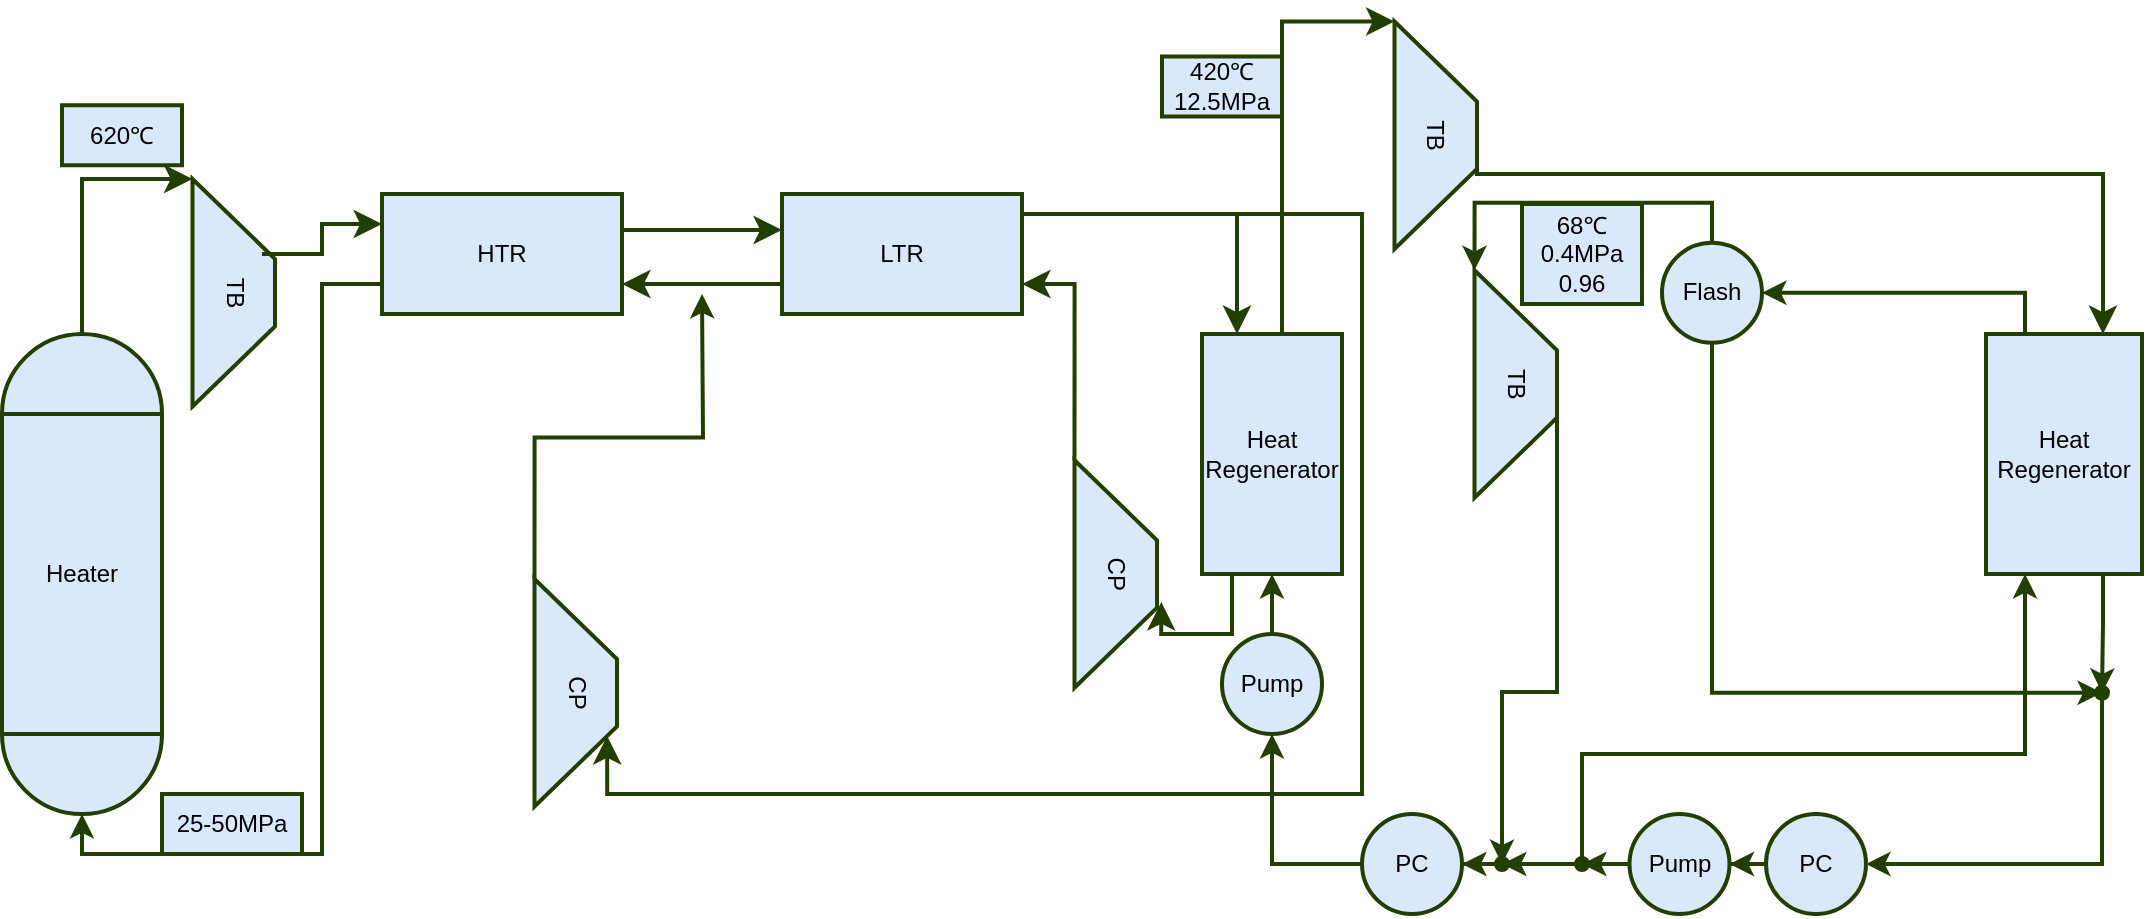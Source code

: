 <mxfile version="21.3.7" type="github">
  <diagram name="第 1 页" id="s3oTunyB3KDhZ0i60Cgs">
    <mxGraphModel dx="1066" dy="691" grid="1" gridSize="10" guides="1" tooltips="1" connect="1" arrows="1" fold="1" page="1" pageScale="1" pageWidth="2336" pageHeight="1654" math="0" shadow="0">
      <root>
        <mxCell id="0" />
        <mxCell id="1" parent="0" />
        <mxCell id="Tq3w3RR_pZMbWhS-tmrO-21" value="CP" style="shape=trapezoid;perimeter=trapezoidPerimeter;whiteSpace=wrap;html=1;fixedSize=1;rotation=90;size=40;fillColor=#dae8fc;strokeColor=#223F00;strokeWidth=2;" vertex="1" parent="1">
          <mxGeometry x="310" y="358.75" width="113.75" height="41.25" as="geometry" />
        </mxCell>
        <mxCell id="Tq3w3RR_pZMbWhS-tmrO-1" value="Heater" style="rounded=0;whiteSpace=wrap;html=1;fillColor=#dae8fc;strokeColor=#223F00;strokeWidth=2;" vertex="1" parent="1">
          <mxGeometry x="80" y="240" width="80" height="160" as="geometry" />
        </mxCell>
        <mxCell id="Tq3w3RR_pZMbWhS-tmrO-2" value="" style="verticalLabelPosition=bottom;verticalAlign=top;html=1;shape=mxgraph.basic.half_circle;fillColor=#dae8fc;strokeColor=#223F00;strokeWidth=2;" vertex="1" parent="1">
          <mxGeometry x="80" y="400" width="80" height="40" as="geometry" />
        </mxCell>
        <mxCell id="Tq3w3RR_pZMbWhS-tmrO-3" value="" style="verticalLabelPosition=bottom;verticalAlign=top;html=1;shape=mxgraph.basic.half_circle;rotation=-180;fillColor=#dae8fc;strokeColor=#223F00;strokeWidth=2;" vertex="1" parent="1">
          <mxGeometry x="80" y="200" width="80" height="40" as="geometry" />
        </mxCell>
        <mxCell id="Tq3w3RR_pZMbWhS-tmrO-31" style="edgeStyle=orthogonalEdgeStyle;rounded=0;orthogonalLoop=1;jettySize=auto;html=1;exitX=0.5;exitY=0;exitDx=0;exitDy=0;entryX=0;entryY=1;entryDx=0;entryDy=0;fillColor=#dae8fc;strokeColor=#223F00;strokeWidth=2;" edge="1" parent="1" source="Tq3w3RR_pZMbWhS-tmrO-4" target="Tq3w3RR_pZMbWhS-tmrO-30">
          <mxGeometry relative="1" as="geometry" />
        </mxCell>
        <mxCell id="Tq3w3RR_pZMbWhS-tmrO-43" style="edgeStyle=orthogonalEdgeStyle;rounded=0;orthogonalLoop=1;jettySize=auto;html=1;exitX=0.5;exitY=1;exitDx=0;exitDy=0;entryX=-0.014;entryY=0.571;entryDx=0;entryDy=0;entryPerimeter=0;fillColor=#dae8fc;strokeColor=#223F00;strokeWidth=2;" edge="1" parent="1" source="Tq3w3RR_pZMbWhS-tmrO-4" target="Tq3w3RR_pZMbWhS-tmrO-32">
          <mxGeometry relative="1" as="geometry">
            <Array as="points">
              <mxPoint x="935" y="379" />
            </Array>
          </mxGeometry>
        </mxCell>
        <mxCell id="Tq3w3RR_pZMbWhS-tmrO-4" value="Flash" style="ellipse;whiteSpace=wrap;html=1;aspect=fixed;fillColor=#dae8fc;strokeColor=#223F00;strokeWidth=2;" vertex="1" parent="1">
          <mxGeometry x="910" y="154.38" width="50" height="50" as="geometry" />
        </mxCell>
        <mxCell id="Tq3w3RR_pZMbWhS-tmrO-5" value="TB" style="shape=trapezoid;perimeter=trapezoidPerimeter;whiteSpace=wrap;html=1;fixedSize=1;rotation=90;size=40;fillColor=#dae8fc;strokeColor=#223F00;strokeWidth=2;" vertex="1" parent="1">
          <mxGeometry x="139" y="158.75" width="113.75" height="41.25" as="geometry" />
        </mxCell>
        <mxCell id="Tq3w3RR_pZMbWhS-tmrO-7" value="" style="edgeStyle=elbowEdgeStyle;elbow=horizontal;endArrow=classic;html=1;curved=0;rounded=0;endSize=8;startSize=8;exitX=0.5;exitY=1;exitDx=0;exitDy=0;exitPerimeter=0;entryX=0;entryY=1;entryDx=0;entryDy=0;fillColor=#dae8fc;strokeColor=#223F00;strokeWidth=2;" edge="1" parent="1" source="Tq3w3RR_pZMbWhS-tmrO-3" target="Tq3w3RR_pZMbWhS-tmrO-5">
          <mxGeometry width="50" height="50" relative="1" as="geometry">
            <mxPoint x="420" y="220" as="sourcePoint" />
            <mxPoint x="270" y="110" as="targetPoint" />
            <Array as="points">
              <mxPoint x="120" y="160" />
            </Array>
          </mxGeometry>
        </mxCell>
        <mxCell id="Tq3w3RR_pZMbWhS-tmrO-8" value="" style="edgeStyle=elbowEdgeStyle;elbow=horizontal;endArrow=classic;html=1;curved=0;rounded=0;endSize=8;startSize=8;entryX=0;entryY=0.25;entryDx=0;entryDy=0;exitX=0.33;exitY=0.158;exitDx=0;exitDy=0;exitPerimeter=0;fillColor=#dae8fc;strokeColor=#223F00;strokeWidth=2;" edge="1" parent="1" source="Tq3w3RR_pZMbWhS-tmrO-5" target="Tq3w3RR_pZMbWhS-tmrO-9">
          <mxGeometry width="50" height="50" relative="1" as="geometry">
            <mxPoint x="220" y="160" as="sourcePoint" />
            <mxPoint x="339" y="150" as="targetPoint" />
          </mxGeometry>
        </mxCell>
        <mxCell id="Tq3w3RR_pZMbWhS-tmrO-24" style="edgeStyle=orthogonalEdgeStyle;rounded=0;orthogonalLoop=1;jettySize=auto;html=1;exitX=0;exitY=0.75;exitDx=0;exitDy=0;entryX=0.5;entryY=1;entryDx=0;entryDy=0;entryPerimeter=0;fillColor=#dae8fc;strokeColor=#223F00;strokeWidth=2;" edge="1" parent="1" source="Tq3w3RR_pZMbWhS-tmrO-9" target="Tq3w3RR_pZMbWhS-tmrO-2">
          <mxGeometry relative="1" as="geometry">
            <Array as="points">
              <mxPoint x="240" y="175" />
              <mxPoint x="240" y="460" />
              <mxPoint x="120" y="460" />
            </Array>
          </mxGeometry>
        </mxCell>
        <mxCell id="Tq3w3RR_pZMbWhS-tmrO-9" value="HTR" style="rounded=0;whiteSpace=wrap;html=1;fillColor=#dae8fc;strokeColor=#223F00;strokeWidth=2;" vertex="1" parent="1">
          <mxGeometry x="270" y="130" width="120" height="60" as="geometry" />
        </mxCell>
        <mxCell id="Tq3w3RR_pZMbWhS-tmrO-10" value="" style="edgeStyle=elbowEdgeStyle;elbow=horizontal;endArrow=classic;html=1;curved=0;rounded=0;endSize=8;startSize=8;exitX=0.5;exitY=1;exitDx=0;exitDy=0;exitPerimeter=0;fillColor=#dae8fc;strokeColor=#223F00;strokeWidth=2;" edge="1" parent="1">
          <mxGeometry width="50" height="50" relative="1" as="geometry">
            <mxPoint x="390" y="148" as="sourcePoint" />
            <mxPoint x="470" y="148" as="targetPoint" />
          </mxGeometry>
        </mxCell>
        <mxCell id="Tq3w3RR_pZMbWhS-tmrO-11" value="LTR" style="rounded=0;whiteSpace=wrap;html=1;fillColor=#dae8fc;strokeColor=#223F00;strokeWidth=2;" vertex="1" parent="1">
          <mxGeometry x="470" y="130" width="120" height="60" as="geometry" />
        </mxCell>
        <mxCell id="Tq3w3RR_pZMbWhS-tmrO-13" value="Heat Regenerator" style="rounded=0;whiteSpace=wrap;html=1;fillColor=#dae8fc;strokeColor=#223F00;strokeWidth=2;" vertex="1" parent="1">
          <mxGeometry x="680" y="200" width="70" height="120" as="geometry" />
        </mxCell>
        <mxCell id="Tq3w3RR_pZMbWhS-tmrO-15" value="" style="edgeStyle=segmentEdgeStyle;endArrow=classic;html=1;curved=0;rounded=0;endSize=8;startSize=8;entryX=0.75;entryY=0;entryDx=0;entryDy=0;fillColor=#dae8fc;strokeColor=#223F00;strokeWidth=2;" edge="1" parent="1" target="Tq3w3RR_pZMbWhS-tmrO-21">
          <mxGeometry width="50" height="50" relative="1" as="geometry">
            <mxPoint x="690" y="140" as="sourcePoint" />
            <mxPoint x="420" y="400" as="targetPoint" />
            <Array as="points">
              <mxPoint x="760" y="140" />
              <mxPoint x="760" y="430" />
              <mxPoint x="383" y="430" />
            </Array>
          </mxGeometry>
        </mxCell>
        <mxCell id="Tq3w3RR_pZMbWhS-tmrO-16" value="CP" style="shape=trapezoid;perimeter=trapezoidPerimeter;whiteSpace=wrap;html=1;fixedSize=1;rotation=90;size=40;fillColor=#dae8fc;strokeColor=#223F00;strokeWidth=2;" vertex="1" parent="1">
          <mxGeometry x="580" y="299.37" width="113.75" height="41.25" as="geometry" />
        </mxCell>
        <mxCell id="Tq3w3RR_pZMbWhS-tmrO-17" value="" style="edgeStyle=segmentEdgeStyle;endArrow=classic;html=1;curved=0;rounded=0;endSize=8;startSize=8;exitX=1;exitY=0.25;exitDx=0;exitDy=0;entryX=0.25;entryY=0;entryDx=0;entryDy=0;fillColor=#dae8fc;strokeColor=#223F00;strokeWidth=2;" edge="1" parent="1" source="Tq3w3RR_pZMbWhS-tmrO-11" target="Tq3w3RR_pZMbWhS-tmrO-13">
          <mxGeometry width="50" height="50" relative="1" as="geometry">
            <mxPoint x="700" y="180" as="sourcePoint" />
            <mxPoint x="530" y="410" as="targetPoint" />
            <Array as="points">
              <mxPoint x="590" y="140" />
              <mxPoint x="697" y="140" />
            </Array>
          </mxGeometry>
        </mxCell>
        <mxCell id="Tq3w3RR_pZMbWhS-tmrO-18" value="" style="edgeStyle=segmentEdgeStyle;endArrow=classic;html=1;curved=0;rounded=0;endSize=8;startSize=8;entryX=0.623;entryY=-0.052;entryDx=0;entryDy=0;entryPerimeter=0;exitX=0.25;exitY=1;exitDx=0;exitDy=0;fillColor=#dae8fc;strokeColor=#223F00;strokeWidth=2;" edge="1" parent="1" source="Tq3w3RR_pZMbWhS-tmrO-13" target="Tq3w3RR_pZMbWhS-tmrO-16">
          <mxGeometry width="50" height="50" relative="1" as="geometry">
            <mxPoint x="695" y="360" as="sourcePoint" />
            <mxPoint x="640" y="340" as="targetPoint" />
            <Array as="points">
              <mxPoint x="695" y="350" />
              <mxPoint x="660" y="350" />
            </Array>
          </mxGeometry>
        </mxCell>
        <mxCell id="Tq3w3RR_pZMbWhS-tmrO-19" value="" style="edgeStyle=segmentEdgeStyle;endArrow=classic;html=1;curved=0;rounded=0;endSize=8;startSize=8;exitX=0;exitY=1;exitDx=0;exitDy=0;entryX=1;entryY=0.75;entryDx=0;entryDy=0;fillColor=#dae8fc;strokeColor=#223F00;strokeWidth=2;" edge="1" parent="1" source="Tq3w3RR_pZMbWhS-tmrO-16" target="Tq3w3RR_pZMbWhS-tmrO-11">
          <mxGeometry width="50" height="50" relative="1" as="geometry">
            <mxPoint x="655" y="200" as="sourcePoint" />
            <mxPoint x="600" y="220" as="targetPoint" />
            <Array as="points">
              <mxPoint x="616" y="175" />
            </Array>
          </mxGeometry>
        </mxCell>
        <mxCell id="Tq3w3RR_pZMbWhS-tmrO-20" value="" style="edgeStyle=elbowEdgeStyle;elbow=horizontal;endArrow=classic;html=1;curved=0;rounded=0;endSize=8;startSize=8;exitX=0;exitY=0.75;exitDx=0;exitDy=0;entryX=1;entryY=0.75;entryDx=0;entryDy=0;fillColor=#dae8fc;strokeColor=#223F00;strokeWidth=2;" edge="1" parent="1" source="Tq3w3RR_pZMbWhS-tmrO-11" target="Tq3w3RR_pZMbWhS-tmrO-9">
          <mxGeometry width="50" height="50" relative="1" as="geometry">
            <mxPoint x="400" y="158" as="sourcePoint" />
            <mxPoint x="480" y="158" as="targetPoint" />
          </mxGeometry>
        </mxCell>
        <mxCell id="Tq3w3RR_pZMbWhS-tmrO-23" style="edgeStyle=orthogonalEdgeStyle;rounded=0;orthogonalLoop=1;jettySize=auto;html=1;exitX=0;exitY=1;exitDx=0;exitDy=0;fillColor=#dae8fc;strokeColor=#223F00;strokeWidth=2;" edge="1" parent="1" source="Tq3w3RR_pZMbWhS-tmrO-21">
          <mxGeometry relative="1" as="geometry">
            <mxPoint x="430" y="180" as="targetPoint" />
          </mxGeometry>
        </mxCell>
        <mxCell id="Tq3w3RR_pZMbWhS-tmrO-25" value="TB" style="shape=trapezoid;perimeter=trapezoidPerimeter;whiteSpace=wrap;html=1;fixedSize=1;rotation=90;size=40;fillColor=#dae8fc;strokeColor=#223F00;strokeWidth=2;" vertex="1" parent="1">
          <mxGeometry x="740" y="80" width="113.75" height="41.25" as="geometry" />
        </mxCell>
        <mxCell id="Tq3w3RR_pZMbWhS-tmrO-26" value="" style="edgeStyle=segmentEdgeStyle;endArrow=classic;html=1;curved=0;rounded=0;endSize=8;startSize=8;exitX=0.75;exitY=0;exitDx=0;exitDy=0;entryX=0;entryY=1;entryDx=0;entryDy=0;fillColor=#dae8fc;strokeColor=#223F00;strokeWidth=2;" edge="1" parent="1" source="Tq3w3RR_pZMbWhS-tmrO-13" target="Tq3w3RR_pZMbWhS-tmrO-25">
          <mxGeometry width="50" height="50" relative="1" as="geometry">
            <mxPoint x="600" y="155" as="sourcePoint" />
            <mxPoint x="705" y="210" as="targetPoint" />
            <Array as="points">
              <mxPoint x="720" y="200" />
              <mxPoint x="720" y="44" />
            </Array>
          </mxGeometry>
        </mxCell>
        <mxCell id="Tq3w3RR_pZMbWhS-tmrO-29" style="edgeStyle=orthogonalEdgeStyle;rounded=0;orthogonalLoop=1;jettySize=auto;html=1;exitX=0.25;exitY=0;exitDx=0;exitDy=0;entryX=1;entryY=0.5;entryDx=0;entryDy=0;fillColor=#dae8fc;strokeColor=#223F00;strokeWidth=2;" edge="1" parent="1" source="Tq3w3RR_pZMbWhS-tmrO-27" target="Tq3w3RR_pZMbWhS-tmrO-4">
          <mxGeometry relative="1" as="geometry" />
        </mxCell>
        <mxCell id="Tq3w3RR_pZMbWhS-tmrO-37" value="" style="edgeStyle=orthogonalEdgeStyle;rounded=0;orthogonalLoop=1;jettySize=auto;html=1;exitX=0.75;exitY=1;exitDx=0;exitDy=0;fillColor=#dae8fc;strokeColor=#223F00;strokeWidth=2;" edge="1" parent="1" source="Tq3w3RR_pZMbWhS-tmrO-27" target="Tq3w3RR_pZMbWhS-tmrO-32">
          <mxGeometry relative="1" as="geometry" />
        </mxCell>
        <mxCell id="Tq3w3RR_pZMbWhS-tmrO-27" value="Heat Regenerator" style="rounded=0;whiteSpace=wrap;html=1;fillColor=#dae8fc;strokeColor=#223F00;strokeWidth=2;" vertex="1" parent="1">
          <mxGeometry x="1072" y="200" width="78" height="120" as="geometry" />
        </mxCell>
        <mxCell id="Tq3w3RR_pZMbWhS-tmrO-28" value="" style="edgeStyle=segmentEdgeStyle;endArrow=classic;html=1;curved=0;rounded=0;endSize=8;startSize=8;entryX=0.75;entryY=0;entryDx=0;entryDy=0;exitX=0.5;exitY=0;exitDx=0;exitDy=0;fillColor=#dae8fc;strokeColor=#223F00;strokeWidth=2;" edge="1" parent="1" source="Tq3w3RR_pZMbWhS-tmrO-25" target="Tq3w3RR_pZMbWhS-tmrO-27">
          <mxGeometry width="50" height="50" relative="1" as="geometry">
            <mxPoint x="820" y="150" as="sourcePoint" />
            <mxPoint x="1165" y="199.37" as="targetPoint" />
            <Array as="points">
              <mxPoint x="817" y="120" />
              <mxPoint x="1131" y="120" />
            </Array>
          </mxGeometry>
        </mxCell>
        <mxCell id="Tq3w3RR_pZMbWhS-tmrO-39" style="edgeStyle=orthogonalEdgeStyle;rounded=0;orthogonalLoop=1;jettySize=auto;html=1;exitX=0.5;exitY=0;exitDx=0;exitDy=0;fillColor=#dae8fc;strokeColor=#223F00;strokeWidth=2;" edge="1" parent="1" source="Tq3w3RR_pZMbWhS-tmrO-30" target="Tq3w3RR_pZMbWhS-tmrO-44">
          <mxGeometry relative="1" as="geometry">
            <mxPoint x="780" y="470" as="targetPoint" />
            <Array as="points">
              <mxPoint x="857" y="379" />
            </Array>
          </mxGeometry>
        </mxCell>
        <mxCell id="Tq3w3RR_pZMbWhS-tmrO-30" value="TB" style="shape=trapezoid;perimeter=trapezoidPerimeter;whiteSpace=wrap;html=1;fixedSize=1;rotation=90;size=40;fillColor=#dae8fc;strokeColor=#223F00;strokeWidth=2;" vertex="1" parent="1">
          <mxGeometry x="780" y="204.38" width="113.75" height="41.25" as="geometry" />
        </mxCell>
        <mxCell id="Tq3w3RR_pZMbWhS-tmrO-33" value="" style="edgeStyle=orthogonalEdgeStyle;rounded=0;orthogonalLoop=1;jettySize=auto;html=1;entryX=1;entryY=0.5;entryDx=0;entryDy=0;fillColor=#dae8fc;strokeColor=#223F00;strokeWidth=2;" edge="1" parent="1" source="Tq3w3RR_pZMbWhS-tmrO-32" target="Tq3w3RR_pZMbWhS-tmrO-34">
          <mxGeometry relative="1" as="geometry">
            <mxPoint x="1102" y="400" as="targetPoint" />
            <Array as="points">
              <mxPoint x="1130" y="465" />
            </Array>
          </mxGeometry>
        </mxCell>
        <mxCell id="Tq3w3RR_pZMbWhS-tmrO-32" value="" style="shape=waypoint;sketch=0;fillStyle=solid;size=6;pointerEvents=1;points=[];fillColor=#dae8fc;resizable=0;rotatable=0;perimeter=centerPerimeter;snapToPoint=1;strokeColor=#223F00;strokeWidth=2;" vertex="1" parent="1">
          <mxGeometry x="1120" y="369.38" width="20" height="20" as="geometry" />
        </mxCell>
        <mxCell id="Tq3w3RR_pZMbWhS-tmrO-36" value="" style="edgeStyle=orthogonalEdgeStyle;rounded=0;orthogonalLoop=1;jettySize=auto;html=1;fillColor=#dae8fc;strokeColor=#223F00;strokeWidth=2;" edge="1" parent="1" source="Tq3w3RR_pZMbWhS-tmrO-34" target="Tq3w3RR_pZMbWhS-tmrO-35">
          <mxGeometry relative="1" as="geometry" />
        </mxCell>
        <mxCell id="Tq3w3RR_pZMbWhS-tmrO-34" value="PC" style="ellipse;whiteSpace=wrap;html=1;aspect=fixed;fillColor=#dae8fc;strokeColor=#223F00;strokeWidth=2;" vertex="1" parent="1">
          <mxGeometry x="962" y="440" width="50" height="50" as="geometry" />
        </mxCell>
        <mxCell id="Tq3w3RR_pZMbWhS-tmrO-41" value="" style="edgeStyle=orthogonalEdgeStyle;rounded=0;orthogonalLoop=1;jettySize=auto;html=1;fillColor=#dae8fc;strokeColor=#223F00;strokeWidth=2;" edge="1" parent="1" source="Tq3w3RR_pZMbWhS-tmrO-35" target="Tq3w3RR_pZMbWhS-tmrO-40">
          <mxGeometry relative="1" as="geometry" />
        </mxCell>
        <mxCell id="Tq3w3RR_pZMbWhS-tmrO-35" value="Pump" style="ellipse;whiteSpace=wrap;html=1;aspect=fixed;fillColor=#dae8fc;strokeColor=#223F00;strokeWidth=2;" vertex="1" parent="1">
          <mxGeometry x="893.75" y="440" width="50" height="50" as="geometry" />
        </mxCell>
        <mxCell id="Tq3w3RR_pZMbWhS-tmrO-45" value="" style="edgeStyle=orthogonalEdgeStyle;rounded=0;orthogonalLoop=1;jettySize=auto;html=1;fillColor=#dae8fc;strokeColor=#223F00;strokeWidth=2;" edge="1" parent="1" source="Tq3w3RR_pZMbWhS-tmrO-40" target="Tq3w3RR_pZMbWhS-tmrO-44">
          <mxGeometry relative="1" as="geometry" />
        </mxCell>
        <mxCell id="Tq3w3RR_pZMbWhS-tmrO-40" value="" style="shape=waypoint;sketch=0;fillStyle=solid;size=6;pointerEvents=1;points=[];fillColor=#dae8fc;resizable=0;rotatable=0;perimeter=centerPerimeter;snapToPoint=1;strokeColor=#223F00;strokeWidth=2;" vertex="1" parent="1">
          <mxGeometry x="860" y="455" width="20" height="20" as="geometry" />
        </mxCell>
        <mxCell id="Tq3w3RR_pZMbWhS-tmrO-42" value="" style="edgeStyle=orthogonalEdgeStyle;rounded=0;orthogonalLoop=1;jettySize=auto;html=1;entryX=0.25;entryY=1;entryDx=0;entryDy=0;fillColor=#dae8fc;strokeColor=#223F00;strokeWidth=2;" edge="1" parent="1" source="Tq3w3RR_pZMbWhS-tmrO-40" target="Tq3w3RR_pZMbWhS-tmrO-27">
          <mxGeometry relative="1" as="geometry">
            <mxPoint x="1178" y="389" as="sourcePoint" />
            <mxPoint x="1070" y="475" as="targetPoint" />
            <Array as="points">
              <mxPoint x="870" y="410" />
              <mxPoint x="1092" y="410" />
            </Array>
          </mxGeometry>
        </mxCell>
        <mxCell id="Tq3w3RR_pZMbWhS-tmrO-47" value="" style="edgeStyle=orthogonalEdgeStyle;rounded=0;orthogonalLoop=1;jettySize=auto;html=1;fillColor=#dae8fc;strokeColor=#223F00;strokeWidth=2;" edge="1" parent="1" source="Tq3w3RR_pZMbWhS-tmrO-44" target="Tq3w3RR_pZMbWhS-tmrO-46">
          <mxGeometry relative="1" as="geometry" />
        </mxCell>
        <mxCell id="Tq3w3RR_pZMbWhS-tmrO-44" value="" style="shape=waypoint;sketch=0;fillStyle=solid;size=6;pointerEvents=1;points=[];fillColor=#dae8fc;resizable=0;rotatable=0;perimeter=centerPerimeter;snapToPoint=1;strokeColor=#223F00;strokeWidth=2;" vertex="1" parent="1">
          <mxGeometry x="820.0" y="455" width="20" height="20" as="geometry" />
        </mxCell>
        <mxCell id="Tq3w3RR_pZMbWhS-tmrO-50" style="edgeStyle=orthogonalEdgeStyle;rounded=0;orthogonalLoop=1;jettySize=auto;html=1;exitX=0;exitY=0.5;exitDx=0;exitDy=0;entryX=0.5;entryY=1;entryDx=0;entryDy=0;fillColor=#dae8fc;strokeColor=#223F00;strokeWidth=2;" edge="1" parent="1" source="Tq3w3RR_pZMbWhS-tmrO-46" target="Tq3w3RR_pZMbWhS-tmrO-48">
          <mxGeometry relative="1" as="geometry" />
        </mxCell>
        <mxCell id="Tq3w3RR_pZMbWhS-tmrO-46" value="PC" style="ellipse;whiteSpace=wrap;html=1;aspect=fixed;fillColor=#dae8fc;strokeColor=#223F00;strokeWidth=2;" vertex="1" parent="1">
          <mxGeometry x="760" y="440" width="50" height="50" as="geometry" />
        </mxCell>
        <mxCell id="Tq3w3RR_pZMbWhS-tmrO-51" style="edgeStyle=orthogonalEdgeStyle;rounded=0;orthogonalLoop=1;jettySize=auto;html=1;exitX=0.5;exitY=0;exitDx=0;exitDy=0;entryX=0.5;entryY=1;entryDx=0;entryDy=0;fillColor=#dae8fc;strokeColor=#223F00;strokeWidth=2;" edge="1" parent="1" source="Tq3w3RR_pZMbWhS-tmrO-48" target="Tq3w3RR_pZMbWhS-tmrO-13">
          <mxGeometry relative="1" as="geometry" />
        </mxCell>
        <mxCell id="Tq3w3RR_pZMbWhS-tmrO-48" value="Pump" style="ellipse;whiteSpace=wrap;html=1;aspect=fixed;fillColor=#dae8fc;strokeColor=#223F00;strokeWidth=2;" vertex="1" parent="1">
          <mxGeometry x="690" y="350" width="50" height="50" as="geometry" />
        </mxCell>
        <mxCell id="Tq3w3RR_pZMbWhS-tmrO-52" value="620℃" style="text;strokeColor=#223F00;align=center;fillColor=#dae8fc;html=1;verticalAlign=middle;whiteSpace=wrap;rounded=0;strokeWidth=2;" vertex="1" parent="1">
          <mxGeometry x="110" y="85.63" width="60" height="30" as="geometry" />
        </mxCell>
        <mxCell id="Tq3w3RR_pZMbWhS-tmrO-53" value="25-50MPa" style="text;strokeColor=#223F00;align=center;fillColor=#dae8fc;html=1;verticalAlign=middle;whiteSpace=wrap;rounded=0;strokeWidth=2;" vertex="1" parent="1">
          <mxGeometry x="160" y="430" width="70" height="30" as="geometry" />
        </mxCell>
        <mxCell id="Tq3w3RR_pZMbWhS-tmrO-54" value="420℃&lt;br&gt;12.5MPa" style="text;strokeColor=#223F00;align=center;fillColor=#dae8fc;html=1;verticalAlign=middle;whiteSpace=wrap;rounded=0;strokeWidth=2;" vertex="1" parent="1">
          <mxGeometry x="660" y="61.25" width="60" height="30" as="geometry" />
        </mxCell>
        <mxCell id="Tq3w3RR_pZMbWhS-tmrO-55" value="68℃&lt;br&gt;0.4MPa&lt;br&gt;0.96" style="text;strokeColor=#223F00;align=center;fillColor=#dae8fc;html=1;verticalAlign=middle;whiteSpace=wrap;rounded=0;strokeWidth=2;" vertex="1" parent="1">
          <mxGeometry x="840" y="135" width="60" height="50" as="geometry" />
        </mxCell>
      </root>
    </mxGraphModel>
  </diagram>
</mxfile>
